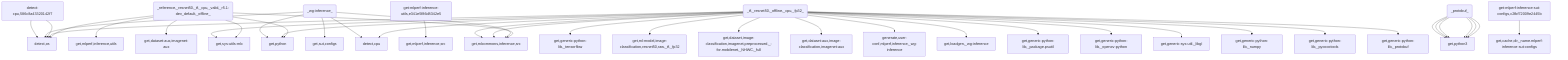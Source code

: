 graph TD
    app-mlperf-inference,d775cac873ee4231_(_reference,_resnet50,_tf,_cpu,_valid,_r5.1-dev_default,_offline_) --> detect,os
    app-mlperf-inference,d775cac873ee4231_(_reference,_resnet50,_tf,_cpu,_valid,_r5.1-dev_default,_offline_) --> get,sys-utils-mlc
    app-mlperf-inference,d775cac873ee4231_(_reference,_resnet50,_tf,_cpu,_valid,_r5.1-dev_default,_offline_) --> get,python
    app-mlperf-inference,d775cac873ee4231_(_reference,_resnet50,_tf,_cpu,_valid,_r5.1-dev_default,_offline_) --> get,mlcommons,inference,src
    get-mlperf-inference-utils,e341e5f86d8342e5 --> get,mlperf,inference,src
    app-mlperf-inference,d775cac873ee4231_(_reference,_resnet50,_tf,_cpu,_valid,_r5.1-dev_default,_offline_) --> get,mlperf,inference,utils
    app-mlperf-inference,d775cac873ee4231_(_reference,_resnet50,_tf,_cpu,_valid,_r5.1-dev_default,_offline_) --> get,dataset-aux,imagenet-aux
    app-mlperf-inference-mlcommons-python,ff149e9781fc4b65_(_tf,_resnet50,_offline,_cpu,_fp32_) --> detect,os
    detect-cpu,586c8a43320142f7 --> detect,os
    app-mlperf-inference-mlcommons-python,ff149e9781fc4b65_(_tf,_resnet50,_offline,_cpu,_fp32_) --> detect,cpu
    app-mlperf-inference-mlcommons-python,ff149e9781fc4b65_(_tf,_resnet50,_offline,_cpu,_fp32_) --> get,sys-utils-mlc
    app-mlperf-inference-mlcommons-python,ff149e9781fc4b65_(_tf,_resnet50,_offline,_cpu,_fp32_) --> get,python
    get-generic-python-lib,94b62a682bc44791_(_tensorflow_) --> get,python3
    app-mlperf-inference-mlcommons-python,ff149e9781fc4b65_(_tf,_resnet50,_offline,_cpu,_fp32_) --> get,generic-python-lib,_tensorflow
    app-mlperf-inference-mlcommons-python,ff149e9781fc4b65_(_tf,_resnet50,_offline,_cpu,_fp32_) --> get,ml-model,image-classification,resnet50,raw,_tf,_fp32
    app-mlperf-inference-mlcommons-python,ff149e9781fc4b65_(_tf,_resnet50,_offline,_cpu,_fp32_) --> get,dataset,image-classification,imagenet,preprocessed,_-for.mobilenet,_NHWC,_full
    app-mlperf-inference-mlcommons-python,ff149e9781fc4b65_(_tf,_resnet50,_offline,_cpu,_fp32_) --> get,dataset-aux,image-classification,imagenet-aux
    generate-mlperf-inference-user-conf,3af4475745964b93_(_wg-inference_) --> detect,os
    detect-cpu,586c8a43320142f7 --> detect,os
    generate-mlperf-inference-user-conf,3af4475745964b93_(_wg-inference_) --> detect,cpu
    generate-mlperf-inference-user-conf,3af4475745964b93_(_wg-inference_) --> get,python
    get-mlperf-inference-sut-configs,c2fbf72009e2445b --> get,cache,dir,_name.mlperf-inference-sut-configs
    generate-mlperf-inference-user-conf,3af4475745964b93_(_wg-inference_) --> get,sut,configs
    generate-mlperf-inference-user-conf,3af4475745964b93_(_wg-inference_) --> get,mlcommons,inference,src
    app-mlperf-inference-mlcommons-python,ff149e9781fc4b65_(_tf,_resnet50,_offline,_cpu,_fp32_) --> generate,user-conf,mlperf,inference,_wg-inference
    app-mlperf-inference-mlcommons-python,ff149e9781fc4b65_(_tf,_resnet50,_offline,_cpu,_fp32_) --> get,loadgen,_wg-inference
    app-mlperf-inference-mlcommons-python,ff149e9781fc4b65_(_tf,_resnet50,_offline,_cpu,_fp32_) --> get,mlcommons,inference,src
    app-mlperf-inference-mlcommons-python,ff149e9781fc4b65_(_tf,_resnet50,_offline,_cpu,_fp32_) --> get,mlcommons,inference,src
    get-generic-python-lib,94b62a682bc44791_(_package.psutil_) --> get,python3
    app-mlperf-inference-mlcommons-python,ff149e9781fc4b65_(_tf,_resnet50,_offline,_cpu,_fp32_) --> get,generic-python-lib,_package.psutil
    get-generic-python-lib,94b62a682bc44791_(_opencv-python_) --> get,python3
    app-mlperf-inference-mlcommons-python,ff149e9781fc4b65_(_tf,_resnet50,_offline,_cpu,_fp32_) --> get,generic-python-lib,_opencv-python
    app-mlperf-inference-mlcommons-python,ff149e9781fc4b65_(_tf,_resnet50,_offline,_cpu,_fp32_) --> get,generic-sys-util,_libgl
    get-generic-python-lib,94b62a682bc44791_(_numpy_) --> get,python3
    app-mlperf-inference-mlcommons-python,ff149e9781fc4b65_(_tf,_resnet50,_offline,_cpu,_fp32_) --> get,generic-python-lib,_numpy
    get-generic-python-lib,94b62a682bc44791_(_pycocotools_) --> get,python3
    app-mlperf-inference-mlcommons-python,ff149e9781fc4b65_(_tf,_resnet50,_offline,_cpu,_fp32_) --> get,generic-python-lib,_pycocotools
    get-generic-python-lib,94b62a682bc44791_(_protobuf_) --> get,python3
    app-mlperf-inference-mlcommons-python,ff149e9781fc4b65_(_tf,_resnet50,_offline,_cpu,_fp32_) --> get,generic-python-lib,_protobuf